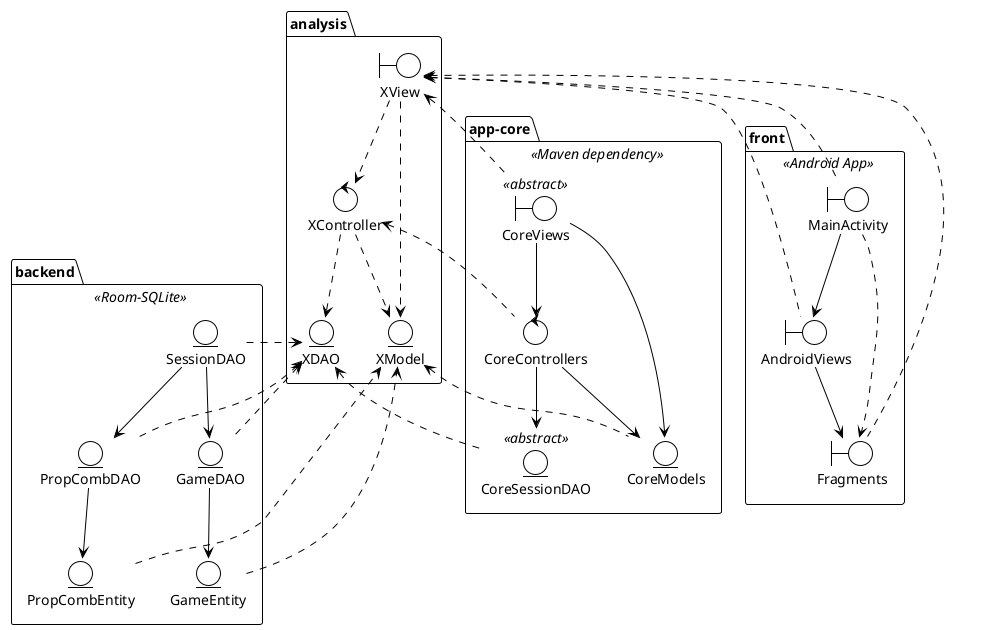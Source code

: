 @startuml analysis-architecture
!theme plain

package analysis{
    boundary XView
    control XController
    entity XDAO
    entity XModel
}

package front <<Android App>> {
    boundary AndroidViews
    boundary MainActivity
    boundary Fragments
}

package backend <<Room-SQLite>> {
    entity SessionDAO
    entity GameDAO
    entity GameEntity
    entity PropCombDAO
    entity PropCombEntity
}

package app-core <<Maven dependency>> {
    entity CoreSessionDAO <<abstract>>
    boundary CoreViews <<abstract>>
    control CoreControllers
    entity CoreModels
}

' analysis
XView ..> XController
XView ..> XModel
XController ..> XModel
XController ..> XDAO

' front
AndroidViews --> Fragments 
MainActivity ..> Fragments
MainActivity --> AndroidViews

AndroidViews .up.> XView
MainActivity .up.> XView
Fragments .up.> XView

' backend
SessionDAO --> GameDAO
SessionDAO --> PropCombDAO
GameDAO --> GameEntity
PropCombDAO --> PropCombEntity

SessionDAO .up.> XDAO
GameDAO .up.> XDAO
PropCombDAO .up.> XDAO
GameEntity .right.> XModel
PropCombEntity .right.> XModel

' app-core
CoreViews --> CoreControllers
CoreViews --> CoreModels
CoreControllers --> CoreModels
CoreControllers --> CoreSessionDAO

CoreViews .up.> XView
CoreControllers .up.> XController
CoreModels .up.> XModel
CoreSessionDAO .up.> XDAO


